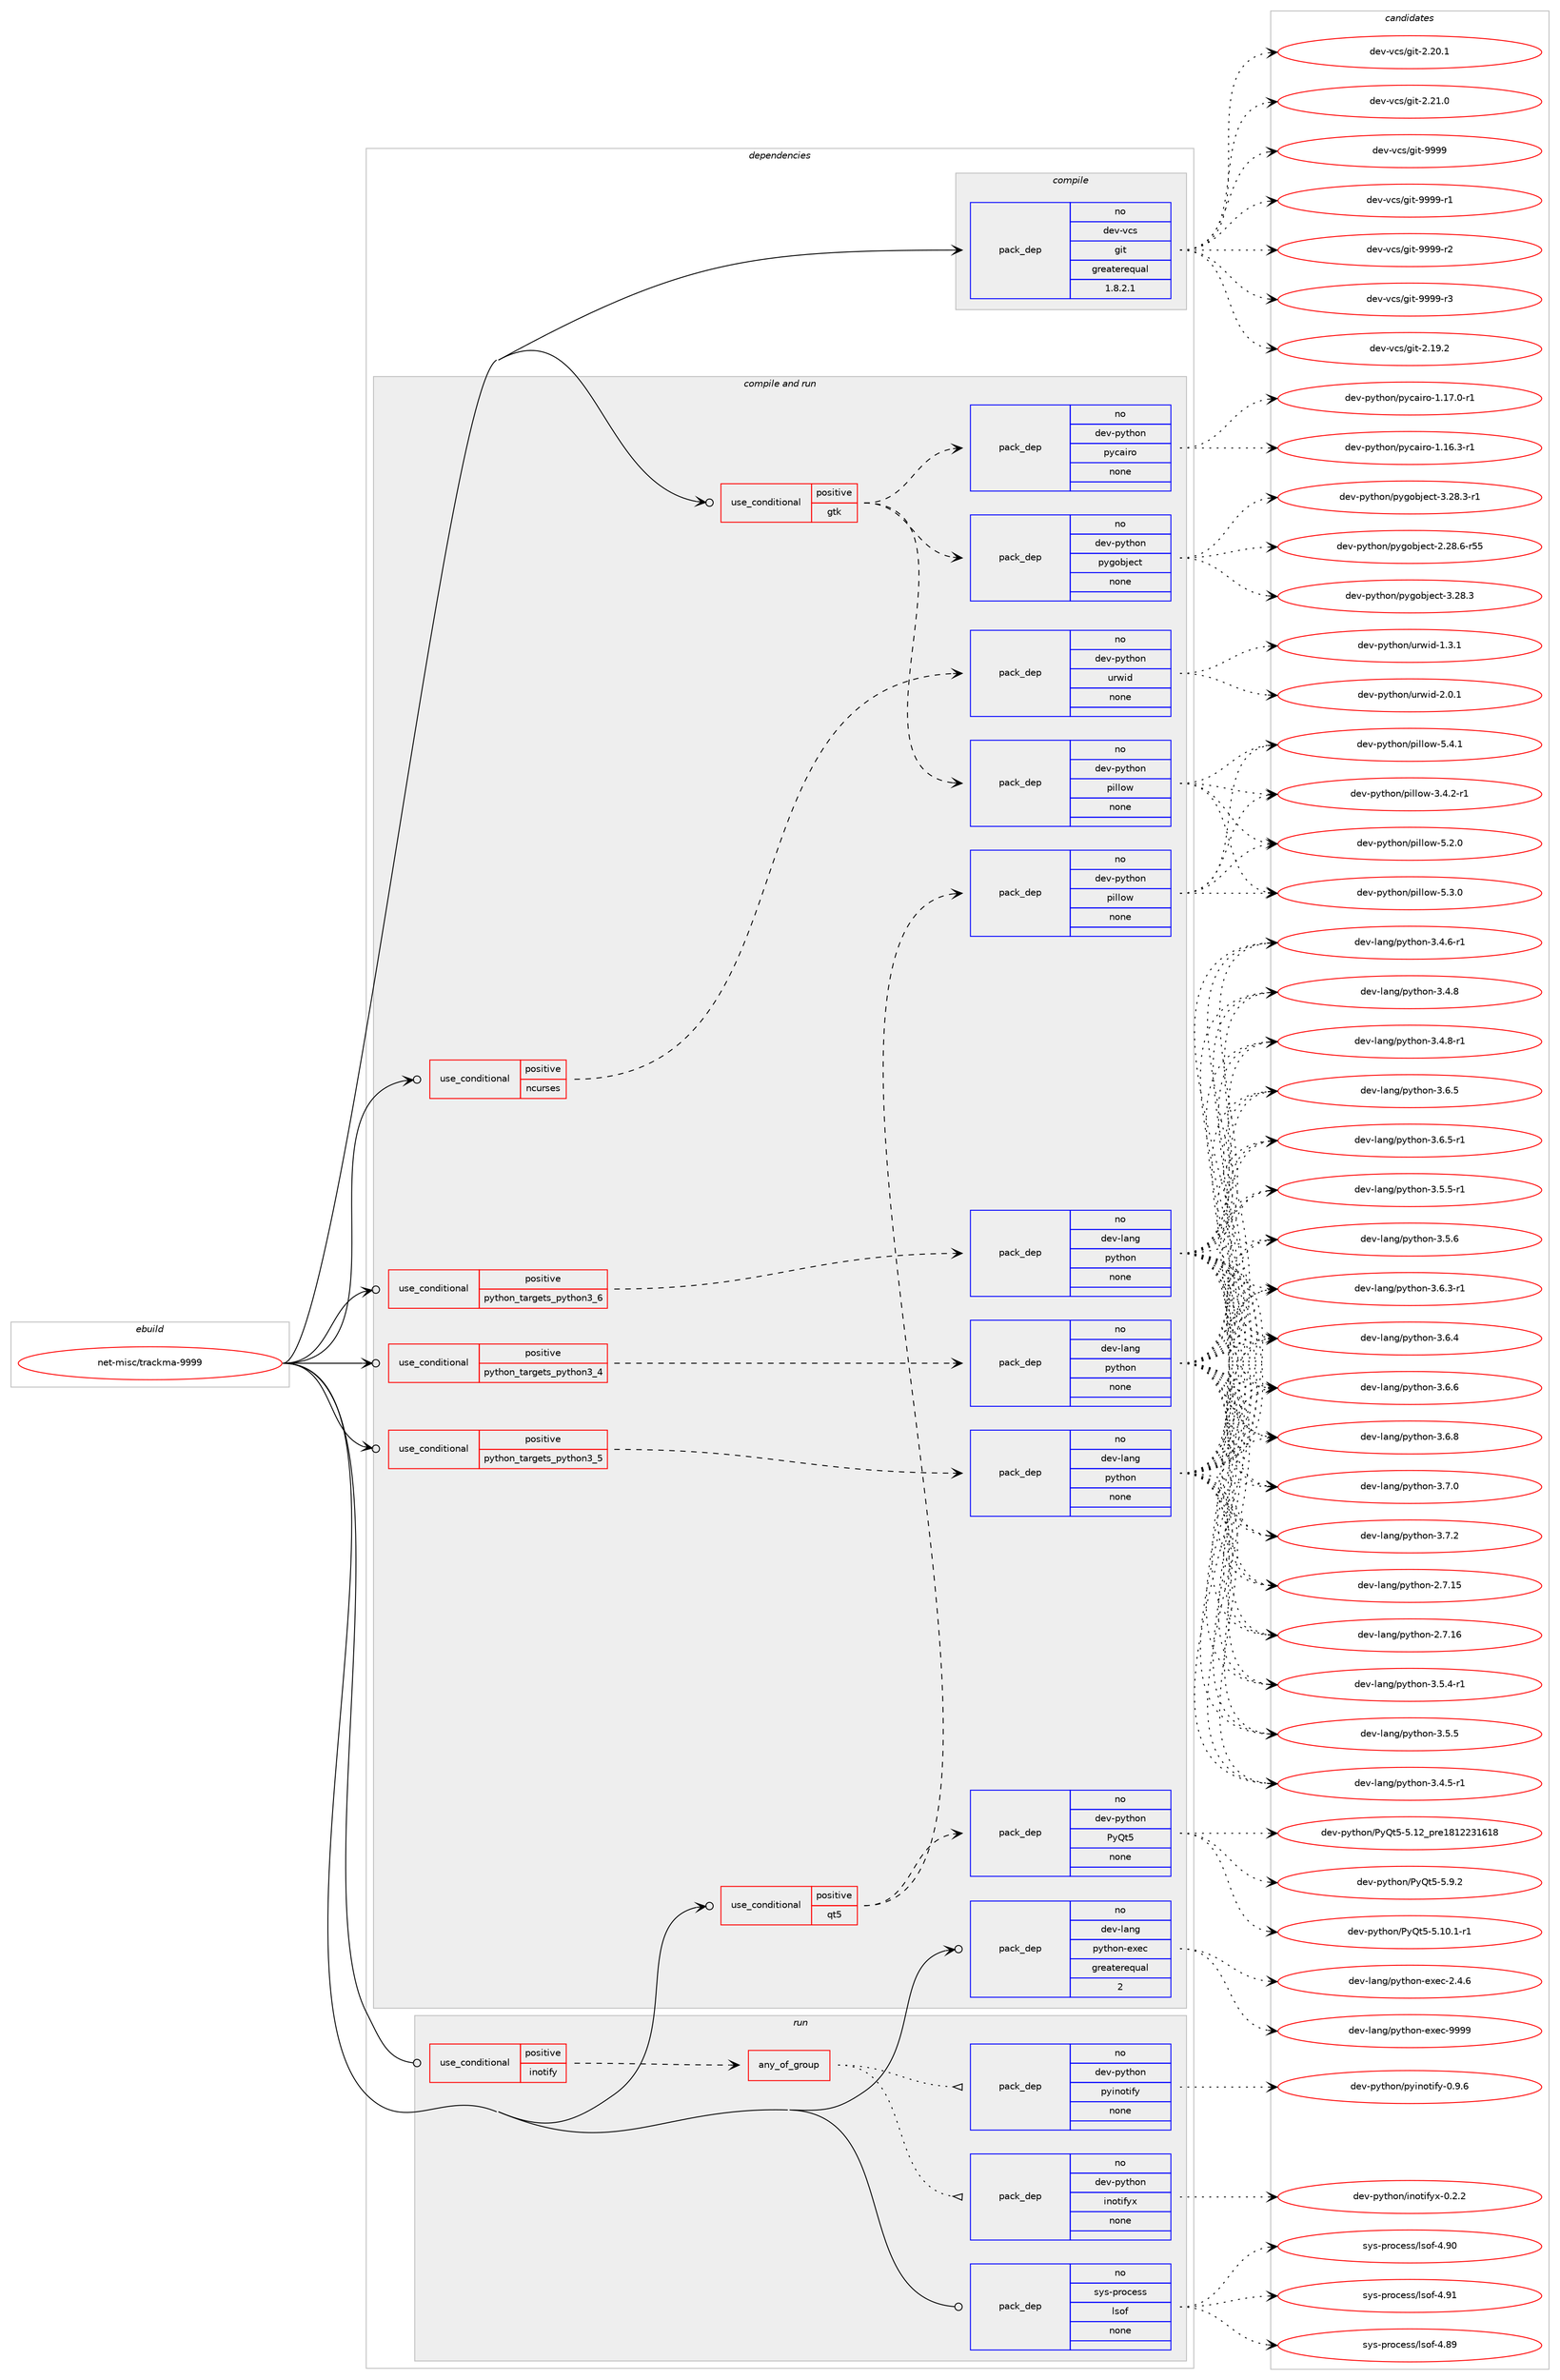 digraph prolog {

# *************
# Graph options
# *************

newrank=true;
concentrate=true;
compound=true;
graph [rankdir=LR,fontname=Helvetica,fontsize=10,ranksep=1.5];#, ranksep=2.5, nodesep=0.2];
edge  [arrowhead=vee];
node  [fontname=Helvetica,fontsize=10];

# **********
# The ebuild
# **********

subgraph cluster_leftcol {
color=gray;
rank=same;
label=<<i>ebuild</i>>;
id [label="net-misc/trackma-9999", color=red, width=4, href="../net-misc/trackma-9999.svg"];
}

# ****************
# The dependencies
# ****************

subgraph cluster_midcol {
color=gray;
label=<<i>dependencies</i>>;
subgraph cluster_compile {
fillcolor="#eeeeee";
style=filled;
label=<<i>compile</i>>;
subgraph pack1196480 {
dependency1673350 [label=<<TABLE BORDER="0" CELLBORDER="1" CELLSPACING="0" CELLPADDING="4" WIDTH="220"><TR><TD ROWSPAN="6" CELLPADDING="30">pack_dep</TD></TR><TR><TD WIDTH="110">no</TD></TR><TR><TD>dev-vcs</TD></TR><TR><TD>git</TD></TR><TR><TD>greaterequal</TD></TR><TR><TD>1.8.2.1</TD></TR></TABLE>>, shape=none, color=blue];
}
id:e -> dependency1673350:w [weight=20,style="solid",arrowhead="vee"];
}
subgraph cluster_compileandrun {
fillcolor="#eeeeee";
style=filled;
label=<<i>compile and run</i>>;
subgraph cond449553 {
dependency1673351 [label=<<TABLE BORDER="0" CELLBORDER="1" CELLSPACING="0" CELLPADDING="4"><TR><TD ROWSPAN="3" CELLPADDING="10">use_conditional</TD></TR><TR><TD>positive</TD></TR><TR><TD>gtk</TD></TR></TABLE>>, shape=none, color=red];
subgraph pack1196481 {
dependency1673352 [label=<<TABLE BORDER="0" CELLBORDER="1" CELLSPACING="0" CELLPADDING="4" WIDTH="220"><TR><TD ROWSPAN="6" CELLPADDING="30">pack_dep</TD></TR><TR><TD WIDTH="110">no</TD></TR><TR><TD>dev-python</TD></TR><TR><TD>pygobject</TD></TR><TR><TD>none</TD></TR><TR><TD></TD></TR></TABLE>>, shape=none, color=blue];
}
dependency1673351:e -> dependency1673352:w [weight=20,style="dashed",arrowhead="vee"];
subgraph pack1196482 {
dependency1673353 [label=<<TABLE BORDER="0" CELLBORDER="1" CELLSPACING="0" CELLPADDING="4" WIDTH="220"><TR><TD ROWSPAN="6" CELLPADDING="30">pack_dep</TD></TR><TR><TD WIDTH="110">no</TD></TR><TR><TD>dev-python</TD></TR><TR><TD>pycairo</TD></TR><TR><TD>none</TD></TR><TR><TD></TD></TR></TABLE>>, shape=none, color=blue];
}
dependency1673351:e -> dependency1673353:w [weight=20,style="dashed",arrowhead="vee"];
subgraph pack1196483 {
dependency1673354 [label=<<TABLE BORDER="0" CELLBORDER="1" CELLSPACING="0" CELLPADDING="4" WIDTH="220"><TR><TD ROWSPAN="6" CELLPADDING="30">pack_dep</TD></TR><TR><TD WIDTH="110">no</TD></TR><TR><TD>dev-python</TD></TR><TR><TD>pillow</TD></TR><TR><TD>none</TD></TR><TR><TD></TD></TR></TABLE>>, shape=none, color=blue];
}
dependency1673351:e -> dependency1673354:w [weight=20,style="dashed",arrowhead="vee"];
}
id:e -> dependency1673351:w [weight=20,style="solid",arrowhead="odotvee"];
subgraph cond449554 {
dependency1673355 [label=<<TABLE BORDER="0" CELLBORDER="1" CELLSPACING="0" CELLPADDING="4"><TR><TD ROWSPAN="3" CELLPADDING="10">use_conditional</TD></TR><TR><TD>positive</TD></TR><TR><TD>ncurses</TD></TR></TABLE>>, shape=none, color=red];
subgraph pack1196484 {
dependency1673356 [label=<<TABLE BORDER="0" CELLBORDER="1" CELLSPACING="0" CELLPADDING="4" WIDTH="220"><TR><TD ROWSPAN="6" CELLPADDING="30">pack_dep</TD></TR><TR><TD WIDTH="110">no</TD></TR><TR><TD>dev-python</TD></TR><TR><TD>urwid</TD></TR><TR><TD>none</TD></TR><TR><TD></TD></TR></TABLE>>, shape=none, color=blue];
}
dependency1673355:e -> dependency1673356:w [weight=20,style="dashed",arrowhead="vee"];
}
id:e -> dependency1673355:w [weight=20,style="solid",arrowhead="odotvee"];
subgraph cond449555 {
dependency1673357 [label=<<TABLE BORDER="0" CELLBORDER="1" CELLSPACING="0" CELLPADDING="4"><TR><TD ROWSPAN="3" CELLPADDING="10">use_conditional</TD></TR><TR><TD>positive</TD></TR><TR><TD>python_targets_python3_4</TD></TR></TABLE>>, shape=none, color=red];
subgraph pack1196485 {
dependency1673358 [label=<<TABLE BORDER="0" CELLBORDER="1" CELLSPACING="0" CELLPADDING="4" WIDTH="220"><TR><TD ROWSPAN="6" CELLPADDING="30">pack_dep</TD></TR><TR><TD WIDTH="110">no</TD></TR><TR><TD>dev-lang</TD></TR><TR><TD>python</TD></TR><TR><TD>none</TD></TR><TR><TD></TD></TR></TABLE>>, shape=none, color=blue];
}
dependency1673357:e -> dependency1673358:w [weight=20,style="dashed",arrowhead="vee"];
}
id:e -> dependency1673357:w [weight=20,style="solid",arrowhead="odotvee"];
subgraph cond449556 {
dependency1673359 [label=<<TABLE BORDER="0" CELLBORDER="1" CELLSPACING="0" CELLPADDING="4"><TR><TD ROWSPAN="3" CELLPADDING="10">use_conditional</TD></TR><TR><TD>positive</TD></TR><TR><TD>python_targets_python3_5</TD></TR></TABLE>>, shape=none, color=red];
subgraph pack1196486 {
dependency1673360 [label=<<TABLE BORDER="0" CELLBORDER="1" CELLSPACING="0" CELLPADDING="4" WIDTH="220"><TR><TD ROWSPAN="6" CELLPADDING="30">pack_dep</TD></TR><TR><TD WIDTH="110">no</TD></TR><TR><TD>dev-lang</TD></TR><TR><TD>python</TD></TR><TR><TD>none</TD></TR><TR><TD></TD></TR></TABLE>>, shape=none, color=blue];
}
dependency1673359:e -> dependency1673360:w [weight=20,style="dashed",arrowhead="vee"];
}
id:e -> dependency1673359:w [weight=20,style="solid",arrowhead="odotvee"];
subgraph cond449557 {
dependency1673361 [label=<<TABLE BORDER="0" CELLBORDER="1" CELLSPACING="0" CELLPADDING="4"><TR><TD ROWSPAN="3" CELLPADDING="10">use_conditional</TD></TR><TR><TD>positive</TD></TR><TR><TD>python_targets_python3_6</TD></TR></TABLE>>, shape=none, color=red];
subgraph pack1196487 {
dependency1673362 [label=<<TABLE BORDER="0" CELLBORDER="1" CELLSPACING="0" CELLPADDING="4" WIDTH="220"><TR><TD ROWSPAN="6" CELLPADDING="30">pack_dep</TD></TR><TR><TD WIDTH="110">no</TD></TR><TR><TD>dev-lang</TD></TR><TR><TD>python</TD></TR><TR><TD>none</TD></TR><TR><TD></TD></TR></TABLE>>, shape=none, color=blue];
}
dependency1673361:e -> dependency1673362:w [weight=20,style="dashed",arrowhead="vee"];
}
id:e -> dependency1673361:w [weight=20,style="solid",arrowhead="odotvee"];
subgraph cond449558 {
dependency1673363 [label=<<TABLE BORDER="0" CELLBORDER="1" CELLSPACING="0" CELLPADDING="4"><TR><TD ROWSPAN="3" CELLPADDING="10">use_conditional</TD></TR><TR><TD>positive</TD></TR><TR><TD>qt5</TD></TR></TABLE>>, shape=none, color=red];
subgraph pack1196488 {
dependency1673364 [label=<<TABLE BORDER="0" CELLBORDER="1" CELLSPACING="0" CELLPADDING="4" WIDTH="220"><TR><TD ROWSPAN="6" CELLPADDING="30">pack_dep</TD></TR><TR><TD WIDTH="110">no</TD></TR><TR><TD>dev-python</TD></TR><TR><TD>PyQt5</TD></TR><TR><TD>none</TD></TR><TR><TD></TD></TR></TABLE>>, shape=none, color=blue];
}
dependency1673363:e -> dependency1673364:w [weight=20,style="dashed",arrowhead="vee"];
subgraph pack1196489 {
dependency1673365 [label=<<TABLE BORDER="0" CELLBORDER="1" CELLSPACING="0" CELLPADDING="4" WIDTH="220"><TR><TD ROWSPAN="6" CELLPADDING="30">pack_dep</TD></TR><TR><TD WIDTH="110">no</TD></TR><TR><TD>dev-python</TD></TR><TR><TD>pillow</TD></TR><TR><TD>none</TD></TR><TR><TD></TD></TR></TABLE>>, shape=none, color=blue];
}
dependency1673363:e -> dependency1673365:w [weight=20,style="dashed",arrowhead="vee"];
}
id:e -> dependency1673363:w [weight=20,style="solid",arrowhead="odotvee"];
subgraph pack1196490 {
dependency1673366 [label=<<TABLE BORDER="0" CELLBORDER="1" CELLSPACING="0" CELLPADDING="4" WIDTH="220"><TR><TD ROWSPAN="6" CELLPADDING="30">pack_dep</TD></TR><TR><TD WIDTH="110">no</TD></TR><TR><TD>dev-lang</TD></TR><TR><TD>python-exec</TD></TR><TR><TD>greaterequal</TD></TR><TR><TD>2</TD></TR></TABLE>>, shape=none, color=blue];
}
id:e -> dependency1673366:w [weight=20,style="solid",arrowhead="odotvee"];
}
subgraph cluster_run {
fillcolor="#eeeeee";
style=filled;
label=<<i>run</i>>;
subgraph cond449559 {
dependency1673367 [label=<<TABLE BORDER="0" CELLBORDER="1" CELLSPACING="0" CELLPADDING="4"><TR><TD ROWSPAN="3" CELLPADDING="10">use_conditional</TD></TR><TR><TD>positive</TD></TR><TR><TD>inotify</TD></TR></TABLE>>, shape=none, color=red];
subgraph any26487 {
dependency1673368 [label=<<TABLE BORDER="0" CELLBORDER="1" CELLSPACING="0" CELLPADDING="4"><TR><TD CELLPADDING="10">any_of_group</TD></TR></TABLE>>, shape=none, color=red];subgraph pack1196491 {
dependency1673369 [label=<<TABLE BORDER="0" CELLBORDER="1" CELLSPACING="0" CELLPADDING="4" WIDTH="220"><TR><TD ROWSPAN="6" CELLPADDING="30">pack_dep</TD></TR><TR><TD WIDTH="110">no</TD></TR><TR><TD>dev-python</TD></TR><TR><TD>inotifyx</TD></TR><TR><TD>none</TD></TR><TR><TD></TD></TR></TABLE>>, shape=none, color=blue];
}
dependency1673368:e -> dependency1673369:w [weight=20,style="dotted",arrowhead="oinv"];
subgraph pack1196492 {
dependency1673370 [label=<<TABLE BORDER="0" CELLBORDER="1" CELLSPACING="0" CELLPADDING="4" WIDTH="220"><TR><TD ROWSPAN="6" CELLPADDING="30">pack_dep</TD></TR><TR><TD WIDTH="110">no</TD></TR><TR><TD>dev-python</TD></TR><TR><TD>pyinotify</TD></TR><TR><TD>none</TD></TR><TR><TD></TD></TR></TABLE>>, shape=none, color=blue];
}
dependency1673368:e -> dependency1673370:w [weight=20,style="dotted",arrowhead="oinv"];
}
dependency1673367:e -> dependency1673368:w [weight=20,style="dashed",arrowhead="vee"];
}
id:e -> dependency1673367:w [weight=20,style="solid",arrowhead="odot"];
subgraph pack1196493 {
dependency1673371 [label=<<TABLE BORDER="0" CELLBORDER="1" CELLSPACING="0" CELLPADDING="4" WIDTH="220"><TR><TD ROWSPAN="6" CELLPADDING="30">pack_dep</TD></TR><TR><TD WIDTH="110">no</TD></TR><TR><TD>sys-process</TD></TR><TR><TD>lsof</TD></TR><TR><TD>none</TD></TR><TR><TD></TD></TR></TABLE>>, shape=none, color=blue];
}
id:e -> dependency1673371:w [weight=20,style="solid",arrowhead="odot"];
}
}

# **************
# The candidates
# **************

subgraph cluster_choices {
rank=same;
color=gray;
label=<<i>candidates</i>>;

subgraph choice1196480 {
color=black;
nodesep=1;
choice10010111845118991154710310511645504649574650 [label="dev-vcs/git-2.19.2", color=red, width=4,href="../dev-vcs/git-2.19.2.svg"];
choice10010111845118991154710310511645504650484649 [label="dev-vcs/git-2.20.1", color=red, width=4,href="../dev-vcs/git-2.20.1.svg"];
choice10010111845118991154710310511645504650494648 [label="dev-vcs/git-2.21.0", color=red, width=4,href="../dev-vcs/git-2.21.0.svg"];
choice1001011184511899115471031051164557575757 [label="dev-vcs/git-9999", color=red, width=4,href="../dev-vcs/git-9999.svg"];
choice10010111845118991154710310511645575757574511449 [label="dev-vcs/git-9999-r1", color=red, width=4,href="../dev-vcs/git-9999-r1.svg"];
choice10010111845118991154710310511645575757574511450 [label="dev-vcs/git-9999-r2", color=red, width=4,href="../dev-vcs/git-9999-r2.svg"];
choice10010111845118991154710310511645575757574511451 [label="dev-vcs/git-9999-r3", color=red, width=4,href="../dev-vcs/git-9999-r3.svg"];
dependency1673350:e -> choice10010111845118991154710310511645504649574650:w [style=dotted,weight="100"];
dependency1673350:e -> choice10010111845118991154710310511645504650484649:w [style=dotted,weight="100"];
dependency1673350:e -> choice10010111845118991154710310511645504650494648:w [style=dotted,weight="100"];
dependency1673350:e -> choice1001011184511899115471031051164557575757:w [style=dotted,weight="100"];
dependency1673350:e -> choice10010111845118991154710310511645575757574511449:w [style=dotted,weight="100"];
dependency1673350:e -> choice10010111845118991154710310511645575757574511450:w [style=dotted,weight="100"];
dependency1673350:e -> choice10010111845118991154710310511645575757574511451:w [style=dotted,weight="100"];
}
subgraph choice1196481 {
color=black;
nodesep=1;
choice1001011184511212111610411111047112121103111981061019911645504650564654451145353 [label="dev-python/pygobject-2.28.6-r55", color=red, width=4,href="../dev-python/pygobject-2.28.6-r55.svg"];
choice1001011184511212111610411111047112121103111981061019911645514650564651 [label="dev-python/pygobject-3.28.3", color=red, width=4,href="../dev-python/pygobject-3.28.3.svg"];
choice10010111845112121116104111110471121211031119810610199116455146505646514511449 [label="dev-python/pygobject-3.28.3-r1", color=red, width=4,href="../dev-python/pygobject-3.28.3-r1.svg"];
dependency1673352:e -> choice1001011184511212111610411111047112121103111981061019911645504650564654451145353:w [style=dotted,weight="100"];
dependency1673352:e -> choice1001011184511212111610411111047112121103111981061019911645514650564651:w [style=dotted,weight="100"];
dependency1673352:e -> choice10010111845112121116104111110471121211031119810610199116455146505646514511449:w [style=dotted,weight="100"];
}
subgraph choice1196482 {
color=black;
nodesep=1;
choice10010111845112121116104111110471121219997105114111454946495446514511449 [label="dev-python/pycairo-1.16.3-r1", color=red, width=4,href="../dev-python/pycairo-1.16.3-r1.svg"];
choice10010111845112121116104111110471121219997105114111454946495546484511449 [label="dev-python/pycairo-1.17.0-r1", color=red, width=4,href="../dev-python/pycairo-1.17.0-r1.svg"];
dependency1673353:e -> choice10010111845112121116104111110471121219997105114111454946495446514511449:w [style=dotted,weight="100"];
dependency1673353:e -> choice10010111845112121116104111110471121219997105114111454946495546484511449:w [style=dotted,weight="100"];
}
subgraph choice1196483 {
color=black;
nodesep=1;
choice10010111845112121116104111110471121051081081111194551465246504511449 [label="dev-python/pillow-3.4.2-r1", color=red, width=4,href="../dev-python/pillow-3.4.2-r1.svg"];
choice1001011184511212111610411111047112105108108111119455346504648 [label="dev-python/pillow-5.2.0", color=red, width=4,href="../dev-python/pillow-5.2.0.svg"];
choice1001011184511212111610411111047112105108108111119455346514648 [label="dev-python/pillow-5.3.0", color=red, width=4,href="../dev-python/pillow-5.3.0.svg"];
choice1001011184511212111610411111047112105108108111119455346524649 [label="dev-python/pillow-5.4.1", color=red, width=4,href="../dev-python/pillow-5.4.1.svg"];
dependency1673354:e -> choice10010111845112121116104111110471121051081081111194551465246504511449:w [style=dotted,weight="100"];
dependency1673354:e -> choice1001011184511212111610411111047112105108108111119455346504648:w [style=dotted,weight="100"];
dependency1673354:e -> choice1001011184511212111610411111047112105108108111119455346514648:w [style=dotted,weight="100"];
dependency1673354:e -> choice1001011184511212111610411111047112105108108111119455346524649:w [style=dotted,weight="100"];
}
subgraph choice1196484 {
color=black;
nodesep=1;
choice1001011184511212111610411111047117114119105100454946514649 [label="dev-python/urwid-1.3.1", color=red, width=4,href="../dev-python/urwid-1.3.1.svg"];
choice1001011184511212111610411111047117114119105100455046484649 [label="dev-python/urwid-2.0.1", color=red, width=4,href="../dev-python/urwid-2.0.1.svg"];
dependency1673356:e -> choice1001011184511212111610411111047117114119105100454946514649:w [style=dotted,weight="100"];
dependency1673356:e -> choice1001011184511212111610411111047117114119105100455046484649:w [style=dotted,weight="100"];
}
subgraph choice1196485 {
color=black;
nodesep=1;
choice10010111845108971101034711212111610411111045504655464953 [label="dev-lang/python-2.7.15", color=red, width=4,href="../dev-lang/python-2.7.15.svg"];
choice10010111845108971101034711212111610411111045504655464954 [label="dev-lang/python-2.7.16", color=red, width=4,href="../dev-lang/python-2.7.16.svg"];
choice1001011184510897110103471121211161041111104551465246534511449 [label="dev-lang/python-3.4.5-r1", color=red, width=4,href="../dev-lang/python-3.4.5-r1.svg"];
choice1001011184510897110103471121211161041111104551465246544511449 [label="dev-lang/python-3.4.6-r1", color=red, width=4,href="../dev-lang/python-3.4.6-r1.svg"];
choice100101118451089711010347112121116104111110455146524656 [label="dev-lang/python-3.4.8", color=red, width=4,href="../dev-lang/python-3.4.8.svg"];
choice1001011184510897110103471121211161041111104551465246564511449 [label="dev-lang/python-3.4.8-r1", color=red, width=4,href="../dev-lang/python-3.4.8-r1.svg"];
choice1001011184510897110103471121211161041111104551465346524511449 [label="dev-lang/python-3.5.4-r1", color=red, width=4,href="../dev-lang/python-3.5.4-r1.svg"];
choice100101118451089711010347112121116104111110455146534653 [label="dev-lang/python-3.5.5", color=red, width=4,href="../dev-lang/python-3.5.5.svg"];
choice1001011184510897110103471121211161041111104551465346534511449 [label="dev-lang/python-3.5.5-r1", color=red, width=4,href="../dev-lang/python-3.5.5-r1.svg"];
choice100101118451089711010347112121116104111110455146534654 [label="dev-lang/python-3.5.6", color=red, width=4,href="../dev-lang/python-3.5.6.svg"];
choice1001011184510897110103471121211161041111104551465446514511449 [label="dev-lang/python-3.6.3-r1", color=red, width=4,href="../dev-lang/python-3.6.3-r1.svg"];
choice100101118451089711010347112121116104111110455146544652 [label="dev-lang/python-3.6.4", color=red, width=4,href="../dev-lang/python-3.6.4.svg"];
choice100101118451089711010347112121116104111110455146544653 [label="dev-lang/python-3.6.5", color=red, width=4,href="../dev-lang/python-3.6.5.svg"];
choice1001011184510897110103471121211161041111104551465446534511449 [label="dev-lang/python-3.6.5-r1", color=red, width=4,href="../dev-lang/python-3.6.5-r1.svg"];
choice100101118451089711010347112121116104111110455146544654 [label="dev-lang/python-3.6.6", color=red, width=4,href="../dev-lang/python-3.6.6.svg"];
choice100101118451089711010347112121116104111110455146544656 [label="dev-lang/python-3.6.8", color=red, width=4,href="../dev-lang/python-3.6.8.svg"];
choice100101118451089711010347112121116104111110455146554648 [label="dev-lang/python-3.7.0", color=red, width=4,href="../dev-lang/python-3.7.0.svg"];
choice100101118451089711010347112121116104111110455146554650 [label="dev-lang/python-3.7.2", color=red, width=4,href="../dev-lang/python-3.7.2.svg"];
dependency1673358:e -> choice10010111845108971101034711212111610411111045504655464953:w [style=dotted,weight="100"];
dependency1673358:e -> choice10010111845108971101034711212111610411111045504655464954:w [style=dotted,weight="100"];
dependency1673358:e -> choice1001011184510897110103471121211161041111104551465246534511449:w [style=dotted,weight="100"];
dependency1673358:e -> choice1001011184510897110103471121211161041111104551465246544511449:w [style=dotted,weight="100"];
dependency1673358:e -> choice100101118451089711010347112121116104111110455146524656:w [style=dotted,weight="100"];
dependency1673358:e -> choice1001011184510897110103471121211161041111104551465246564511449:w [style=dotted,weight="100"];
dependency1673358:e -> choice1001011184510897110103471121211161041111104551465346524511449:w [style=dotted,weight="100"];
dependency1673358:e -> choice100101118451089711010347112121116104111110455146534653:w [style=dotted,weight="100"];
dependency1673358:e -> choice1001011184510897110103471121211161041111104551465346534511449:w [style=dotted,weight="100"];
dependency1673358:e -> choice100101118451089711010347112121116104111110455146534654:w [style=dotted,weight="100"];
dependency1673358:e -> choice1001011184510897110103471121211161041111104551465446514511449:w [style=dotted,weight="100"];
dependency1673358:e -> choice100101118451089711010347112121116104111110455146544652:w [style=dotted,weight="100"];
dependency1673358:e -> choice100101118451089711010347112121116104111110455146544653:w [style=dotted,weight="100"];
dependency1673358:e -> choice1001011184510897110103471121211161041111104551465446534511449:w [style=dotted,weight="100"];
dependency1673358:e -> choice100101118451089711010347112121116104111110455146544654:w [style=dotted,weight="100"];
dependency1673358:e -> choice100101118451089711010347112121116104111110455146544656:w [style=dotted,weight="100"];
dependency1673358:e -> choice100101118451089711010347112121116104111110455146554648:w [style=dotted,weight="100"];
dependency1673358:e -> choice100101118451089711010347112121116104111110455146554650:w [style=dotted,weight="100"];
}
subgraph choice1196486 {
color=black;
nodesep=1;
choice10010111845108971101034711212111610411111045504655464953 [label="dev-lang/python-2.7.15", color=red, width=4,href="../dev-lang/python-2.7.15.svg"];
choice10010111845108971101034711212111610411111045504655464954 [label="dev-lang/python-2.7.16", color=red, width=4,href="../dev-lang/python-2.7.16.svg"];
choice1001011184510897110103471121211161041111104551465246534511449 [label="dev-lang/python-3.4.5-r1", color=red, width=4,href="../dev-lang/python-3.4.5-r1.svg"];
choice1001011184510897110103471121211161041111104551465246544511449 [label="dev-lang/python-3.4.6-r1", color=red, width=4,href="../dev-lang/python-3.4.6-r1.svg"];
choice100101118451089711010347112121116104111110455146524656 [label="dev-lang/python-3.4.8", color=red, width=4,href="../dev-lang/python-3.4.8.svg"];
choice1001011184510897110103471121211161041111104551465246564511449 [label="dev-lang/python-3.4.8-r1", color=red, width=4,href="../dev-lang/python-3.4.8-r1.svg"];
choice1001011184510897110103471121211161041111104551465346524511449 [label="dev-lang/python-3.5.4-r1", color=red, width=4,href="../dev-lang/python-3.5.4-r1.svg"];
choice100101118451089711010347112121116104111110455146534653 [label="dev-lang/python-3.5.5", color=red, width=4,href="../dev-lang/python-3.5.5.svg"];
choice1001011184510897110103471121211161041111104551465346534511449 [label="dev-lang/python-3.5.5-r1", color=red, width=4,href="../dev-lang/python-3.5.5-r1.svg"];
choice100101118451089711010347112121116104111110455146534654 [label="dev-lang/python-3.5.6", color=red, width=4,href="../dev-lang/python-3.5.6.svg"];
choice1001011184510897110103471121211161041111104551465446514511449 [label="dev-lang/python-3.6.3-r1", color=red, width=4,href="../dev-lang/python-3.6.3-r1.svg"];
choice100101118451089711010347112121116104111110455146544652 [label="dev-lang/python-3.6.4", color=red, width=4,href="../dev-lang/python-3.6.4.svg"];
choice100101118451089711010347112121116104111110455146544653 [label="dev-lang/python-3.6.5", color=red, width=4,href="../dev-lang/python-3.6.5.svg"];
choice1001011184510897110103471121211161041111104551465446534511449 [label="dev-lang/python-3.6.5-r1", color=red, width=4,href="../dev-lang/python-3.6.5-r1.svg"];
choice100101118451089711010347112121116104111110455146544654 [label="dev-lang/python-3.6.6", color=red, width=4,href="../dev-lang/python-3.6.6.svg"];
choice100101118451089711010347112121116104111110455146544656 [label="dev-lang/python-3.6.8", color=red, width=4,href="../dev-lang/python-3.6.8.svg"];
choice100101118451089711010347112121116104111110455146554648 [label="dev-lang/python-3.7.0", color=red, width=4,href="../dev-lang/python-3.7.0.svg"];
choice100101118451089711010347112121116104111110455146554650 [label="dev-lang/python-3.7.2", color=red, width=4,href="../dev-lang/python-3.7.2.svg"];
dependency1673360:e -> choice10010111845108971101034711212111610411111045504655464953:w [style=dotted,weight="100"];
dependency1673360:e -> choice10010111845108971101034711212111610411111045504655464954:w [style=dotted,weight="100"];
dependency1673360:e -> choice1001011184510897110103471121211161041111104551465246534511449:w [style=dotted,weight="100"];
dependency1673360:e -> choice1001011184510897110103471121211161041111104551465246544511449:w [style=dotted,weight="100"];
dependency1673360:e -> choice100101118451089711010347112121116104111110455146524656:w [style=dotted,weight="100"];
dependency1673360:e -> choice1001011184510897110103471121211161041111104551465246564511449:w [style=dotted,weight="100"];
dependency1673360:e -> choice1001011184510897110103471121211161041111104551465346524511449:w [style=dotted,weight="100"];
dependency1673360:e -> choice100101118451089711010347112121116104111110455146534653:w [style=dotted,weight="100"];
dependency1673360:e -> choice1001011184510897110103471121211161041111104551465346534511449:w [style=dotted,weight="100"];
dependency1673360:e -> choice100101118451089711010347112121116104111110455146534654:w [style=dotted,weight="100"];
dependency1673360:e -> choice1001011184510897110103471121211161041111104551465446514511449:w [style=dotted,weight="100"];
dependency1673360:e -> choice100101118451089711010347112121116104111110455146544652:w [style=dotted,weight="100"];
dependency1673360:e -> choice100101118451089711010347112121116104111110455146544653:w [style=dotted,weight="100"];
dependency1673360:e -> choice1001011184510897110103471121211161041111104551465446534511449:w [style=dotted,weight="100"];
dependency1673360:e -> choice100101118451089711010347112121116104111110455146544654:w [style=dotted,weight="100"];
dependency1673360:e -> choice100101118451089711010347112121116104111110455146544656:w [style=dotted,weight="100"];
dependency1673360:e -> choice100101118451089711010347112121116104111110455146554648:w [style=dotted,weight="100"];
dependency1673360:e -> choice100101118451089711010347112121116104111110455146554650:w [style=dotted,weight="100"];
}
subgraph choice1196487 {
color=black;
nodesep=1;
choice10010111845108971101034711212111610411111045504655464953 [label="dev-lang/python-2.7.15", color=red, width=4,href="../dev-lang/python-2.7.15.svg"];
choice10010111845108971101034711212111610411111045504655464954 [label="dev-lang/python-2.7.16", color=red, width=4,href="../dev-lang/python-2.7.16.svg"];
choice1001011184510897110103471121211161041111104551465246534511449 [label="dev-lang/python-3.4.5-r1", color=red, width=4,href="../dev-lang/python-3.4.5-r1.svg"];
choice1001011184510897110103471121211161041111104551465246544511449 [label="dev-lang/python-3.4.6-r1", color=red, width=4,href="../dev-lang/python-3.4.6-r1.svg"];
choice100101118451089711010347112121116104111110455146524656 [label="dev-lang/python-3.4.8", color=red, width=4,href="../dev-lang/python-3.4.8.svg"];
choice1001011184510897110103471121211161041111104551465246564511449 [label="dev-lang/python-3.4.8-r1", color=red, width=4,href="../dev-lang/python-3.4.8-r1.svg"];
choice1001011184510897110103471121211161041111104551465346524511449 [label="dev-lang/python-3.5.4-r1", color=red, width=4,href="../dev-lang/python-3.5.4-r1.svg"];
choice100101118451089711010347112121116104111110455146534653 [label="dev-lang/python-3.5.5", color=red, width=4,href="../dev-lang/python-3.5.5.svg"];
choice1001011184510897110103471121211161041111104551465346534511449 [label="dev-lang/python-3.5.5-r1", color=red, width=4,href="../dev-lang/python-3.5.5-r1.svg"];
choice100101118451089711010347112121116104111110455146534654 [label="dev-lang/python-3.5.6", color=red, width=4,href="../dev-lang/python-3.5.6.svg"];
choice1001011184510897110103471121211161041111104551465446514511449 [label="dev-lang/python-3.6.3-r1", color=red, width=4,href="../dev-lang/python-3.6.3-r1.svg"];
choice100101118451089711010347112121116104111110455146544652 [label="dev-lang/python-3.6.4", color=red, width=4,href="../dev-lang/python-3.6.4.svg"];
choice100101118451089711010347112121116104111110455146544653 [label="dev-lang/python-3.6.5", color=red, width=4,href="../dev-lang/python-3.6.5.svg"];
choice1001011184510897110103471121211161041111104551465446534511449 [label="dev-lang/python-3.6.5-r1", color=red, width=4,href="../dev-lang/python-3.6.5-r1.svg"];
choice100101118451089711010347112121116104111110455146544654 [label="dev-lang/python-3.6.6", color=red, width=4,href="../dev-lang/python-3.6.6.svg"];
choice100101118451089711010347112121116104111110455146544656 [label="dev-lang/python-3.6.8", color=red, width=4,href="../dev-lang/python-3.6.8.svg"];
choice100101118451089711010347112121116104111110455146554648 [label="dev-lang/python-3.7.0", color=red, width=4,href="../dev-lang/python-3.7.0.svg"];
choice100101118451089711010347112121116104111110455146554650 [label="dev-lang/python-3.7.2", color=red, width=4,href="../dev-lang/python-3.7.2.svg"];
dependency1673362:e -> choice10010111845108971101034711212111610411111045504655464953:w [style=dotted,weight="100"];
dependency1673362:e -> choice10010111845108971101034711212111610411111045504655464954:w [style=dotted,weight="100"];
dependency1673362:e -> choice1001011184510897110103471121211161041111104551465246534511449:w [style=dotted,weight="100"];
dependency1673362:e -> choice1001011184510897110103471121211161041111104551465246544511449:w [style=dotted,weight="100"];
dependency1673362:e -> choice100101118451089711010347112121116104111110455146524656:w [style=dotted,weight="100"];
dependency1673362:e -> choice1001011184510897110103471121211161041111104551465246564511449:w [style=dotted,weight="100"];
dependency1673362:e -> choice1001011184510897110103471121211161041111104551465346524511449:w [style=dotted,weight="100"];
dependency1673362:e -> choice100101118451089711010347112121116104111110455146534653:w [style=dotted,weight="100"];
dependency1673362:e -> choice1001011184510897110103471121211161041111104551465346534511449:w [style=dotted,weight="100"];
dependency1673362:e -> choice100101118451089711010347112121116104111110455146534654:w [style=dotted,weight="100"];
dependency1673362:e -> choice1001011184510897110103471121211161041111104551465446514511449:w [style=dotted,weight="100"];
dependency1673362:e -> choice100101118451089711010347112121116104111110455146544652:w [style=dotted,weight="100"];
dependency1673362:e -> choice100101118451089711010347112121116104111110455146544653:w [style=dotted,weight="100"];
dependency1673362:e -> choice1001011184510897110103471121211161041111104551465446534511449:w [style=dotted,weight="100"];
dependency1673362:e -> choice100101118451089711010347112121116104111110455146544654:w [style=dotted,weight="100"];
dependency1673362:e -> choice100101118451089711010347112121116104111110455146544656:w [style=dotted,weight="100"];
dependency1673362:e -> choice100101118451089711010347112121116104111110455146554648:w [style=dotted,weight="100"];
dependency1673362:e -> choice100101118451089711010347112121116104111110455146554650:w [style=dotted,weight="100"];
}
subgraph choice1196488 {
color=black;
nodesep=1;
choice1001011184511212111610411111047801218111653455346494846494511449 [label="dev-python/PyQt5-5.10.1-r1", color=red, width=4,href="../dev-python/PyQt5-5.10.1-r1.svg"];
choice100101118451121211161041111104780121811165345534649509511211410149564950505149544956 [label="dev-python/PyQt5-5.12_pre1812231618", color=red, width=4,href="../dev-python/PyQt5-5.12_pre1812231618.svg"];
choice1001011184511212111610411111047801218111653455346574650 [label="dev-python/PyQt5-5.9.2", color=red, width=4,href="../dev-python/PyQt5-5.9.2.svg"];
dependency1673364:e -> choice1001011184511212111610411111047801218111653455346494846494511449:w [style=dotted,weight="100"];
dependency1673364:e -> choice100101118451121211161041111104780121811165345534649509511211410149564950505149544956:w [style=dotted,weight="100"];
dependency1673364:e -> choice1001011184511212111610411111047801218111653455346574650:w [style=dotted,weight="100"];
}
subgraph choice1196489 {
color=black;
nodesep=1;
choice10010111845112121116104111110471121051081081111194551465246504511449 [label="dev-python/pillow-3.4.2-r1", color=red, width=4,href="../dev-python/pillow-3.4.2-r1.svg"];
choice1001011184511212111610411111047112105108108111119455346504648 [label="dev-python/pillow-5.2.0", color=red, width=4,href="../dev-python/pillow-5.2.0.svg"];
choice1001011184511212111610411111047112105108108111119455346514648 [label="dev-python/pillow-5.3.0", color=red, width=4,href="../dev-python/pillow-5.3.0.svg"];
choice1001011184511212111610411111047112105108108111119455346524649 [label="dev-python/pillow-5.4.1", color=red, width=4,href="../dev-python/pillow-5.4.1.svg"];
dependency1673365:e -> choice10010111845112121116104111110471121051081081111194551465246504511449:w [style=dotted,weight="100"];
dependency1673365:e -> choice1001011184511212111610411111047112105108108111119455346504648:w [style=dotted,weight="100"];
dependency1673365:e -> choice1001011184511212111610411111047112105108108111119455346514648:w [style=dotted,weight="100"];
dependency1673365:e -> choice1001011184511212111610411111047112105108108111119455346524649:w [style=dotted,weight="100"];
}
subgraph choice1196490 {
color=black;
nodesep=1;
choice1001011184510897110103471121211161041111104510112010199455046524654 [label="dev-lang/python-exec-2.4.6", color=red, width=4,href="../dev-lang/python-exec-2.4.6.svg"];
choice10010111845108971101034711212111610411111045101120101994557575757 [label="dev-lang/python-exec-9999", color=red, width=4,href="../dev-lang/python-exec-9999.svg"];
dependency1673366:e -> choice1001011184510897110103471121211161041111104510112010199455046524654:w [style=dotted,weight="100"];
dependency1673366:e -> choice10010111845108971101034711212111610411111045101120101994557575757:w [style=dotted,weight="100"];
}
subgraph choice1196491 {
color=black;
nodesep=1;
choice1001011184511212111610411111047105110111116105102121120454846504650 [label="dev-python/inotifyx-0.2.2", color=red, width=4,href="../dev-python/inotifyx-0.2.2.svg"];
dependency1673369:e -> choice1001011184511212111610411111047105110111116105102121120454846504650:w [style=dotted,weight="100"];
}
subgraph choice1196492 {
color=black;
nodesep=1;
choice1001011184511212111610411111047112121105110111116105102121454846574654 [label="dev-python/pyinotify-0.9.6", color=red, width=4,href="../dev-python/pyinotify-0.9.6.svg"];
dependency1673370:e -> choice1001011184511212111610411111047112121105110111116105102121454846574654:w [style=dotted,weight="100"];
}
subgraph choice1196493 {
color=black;
nodesep=1;
choice1151211154511211411199101115115471081151111024552465657 [label="sys-process/lsof-4.89", color=red, width=4,href="../sys-process/lsof-4.89.svg"];
choice1151211154511211411199101115115471081151111024552465748 [label="sys-process/lsof-4.90", color=red, width=4,href="../sys-process/lsof-4.90.svg"];
choice1151211154511211411199101115115471081151111024552465749 [label="sys-process/lsof-4.91", color=red, width=4,href="../sys-process/lsof-4.91.svg"];
dependency1673371:e -> choice1151211154511211411199101115115471081151111024552465657:w [style=dotted,weight="100"];
dependency1673371:e -> choice1151211154511211411199101115115471081151111024552465748:w [style=dotted,weight="100"];
dependency1673371:e -> choice1151211154511211411199101115115471081151111024552465749:w [style=dotted,weight="100"];
}
}

}
